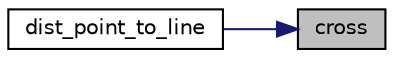 digraph "cross"
{
 // LATEX_PDF_SIZE
  edge [fontname="Helvetica",fontsize="10",labelfontname="Helvetica",labelfontsize="10"];
  node [fontname="Helvetica",fontsize="10",shape=record];
  rankdir="RL";
  Node1 [label="cross",height=0.2,width=0.4,color="black", fillcolor="grey75", style="filled", fontcolor="black",tooltip=" "];
  Node1 -> Node2 [dir="back",color="midnightblue",fontsize="10",style="solid",fontname="Helvetica"];
  Node2 [label="dist_point_to_line",height=0.2,width=0.4,color="black", fillcolor="white", style="filled",URL="$d7/d45/namespacesps.html#a80e33ee8c89a8f7e3996fc5bda0940f3",tooltip=" "];
}
